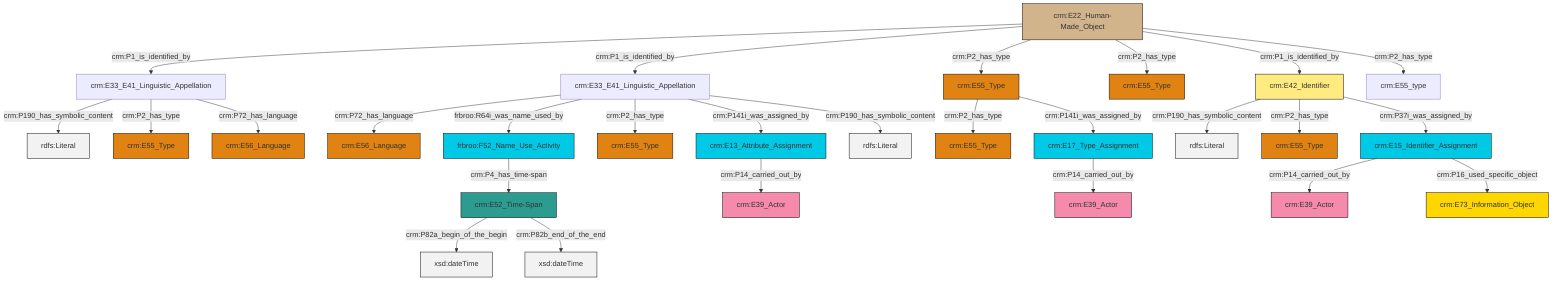 graph TD
classDef Literal fill:#f2f2f2,stroke:#000000;
classDef CRM_Entity fill:#FFFFFF,stroke:#000000;
classDef Temporal_Entity fill:#00C9E6, stroke:#000000;
classDef Type fill:#E18312, stroke:#000000;
classDef Time-Span fill:#2C9C91, stroke:#000000;
classDef Appellation fill:#FFEB7F, stroke:#000000;
classDef Place fill:#008836, stroke:#000000;
classDef Persistent_Item fill:#B266B2, stroke:#000000;
classDef Conceptual_Object fill:#FFD700, stroke:#000000;
classDef Physical_Thing fill:#D2B48C, stroke:#000000;
classDef Actor fill:#f58aad, stroke:#000000;
classDef PC_Classes fill:#4ce600, stroke:#000000;
classDef Multi fill:#cccccc,stroke:#000000;

8["crm:E22_Human-Made_Object"]:::Physical_Thing -->|crm:P1_is_identified_by| 9["crm:E33_E41_Linguistic_Appellation"]:::Default
16["crm:E52_Time-Span"]:::Time-Span -->|crm:P82a_begin_of_the_begin| 17[xsd:dateTime]:::Literal
9["crm:E33_E41_Linguistic_Appellation"]:::Default -->|crm:P190_has_symbolic_content| 20[rdfs:Literal]:::Literal
14["crm:E33_E41_Linguistic_Appellation"]:::Default -->|crm:P72_has_language| 27["crm:E56_Language"]:::Type
16["crm:E52_Time-Span"]:::Time-Span -->|crm:P82b_end_of_the_end| 28[xsd:dateTime]:::Literal
12["crm:E55_Type"]:::Type -->|crm:P2_has_type| 29["crm:E55_Type"]:::Type
8["crm:E22_Human-Made_Object"]:::Physical_Thing -->|crm:P1_is_identified_by| 14["crm:E33_E41_Linguistic_Appellation"]:::Default
8["crm:E22_Human-Made_Object"]:::Physical_Thing -->|crm:P2_has_type| 12["crm:E55_Type"]:::Type
9["crm:E33_E41_Linguistic_Appellation"]:::Default -->|crm:P2_has_type| 2["crm:E55_Type"]:::Type
8["crm:E22_Human-Made_Object"]:::Physical_Thing -->|crm:P2_has_type| 24["crm:E55_Type"]:::Type
36["crm:E15_Identifier_Assignment"]:::Temporal_Entity -->|crm:P14_carried_out_by| 10["crm:E39_Actor"]:::Actor
36["crm:E15_Identifier_Assignment"]:::Temporal_Entity -->|crm:P16_used_specific_object| 0["crm:E73_Information_Object"]:::Conceptual_Object
37["crm:E17_Type_Assignment"]:::Temporal_Entity -->|crm:P14_carried_out_by| 34["crm:E39_Actor"]:::Actor
12["crm:E55_Type"]:::Type -->|crm:P141i_was_assigned_by| 37["crm:E17_Type_Assignment"]:::Temporal_Entity
40["crm:E42_Identifier"]:::Appellation -->|crm:P190_has_symbolic_content| 41[rdfs:Literal]:::Literal
14["crm:E33_E41_Linguistic_Appellation"]:::Default -->|frbroo:R64i_was_name_used_by| 44["frbroo:F52_Name_Use_Activity"]:::Temporal_Entity
9["crm:E33_E41_Linguistic_Appellation"]:::Default -->|crm:P72_has_language| 30["crm:E56_Language"]:::Type
40["crm:E42_Identifier"]:::Appellation -->|crm:P2_has_type| 21["crm:E55_Type"]:::Type
4["crm:E13_Attribute_Assignment"]:::Temporal_Entity -->|crm:P14_carried_out_by| 6["crm:E39_Actor"]:::Actor
14["crm:E33_E41_Linguistic_Appellation"]:::Default -->|crm:P2_has_type| 18["crm:E55_Type"]:::Type
8["crm:E22_Human-Made_Object"]:::Physical_Thing -->|crm:P1_is_identified_by| 40["crm:E42_Identifier"]:::Appellation
14["crm:E33_E41_Linguistic_Appellation"]:::Default -->|crm:P141i_was_assigned_by| 4["crm:E13_Attribute_Assignment"]:::Temporal_Entity
8["crm:E22_Human-Made_Object"]:::Physical_Thing -->|crm:P2_has_type| 32["crm:E55_type"]:::Default
44["frbroo:F52_Name_Use_Activity"]:::Temporal_Entity -->|crm:P4_has_time-span| 16["crm:E52_Time-Span"]:::Time-Span
40["crm:E42_Identifier"]:::Appellation -->|crm:P37i_was_assigned_by| 36["crm:E15_Identifier_Assignment"]:::Temporal_Entity
14["crm:E33_E41_Linguistic_Appellation"]:::Default -->|crm:P190_has_symbolic_content| 50[rdfs:Literal]:::Literal